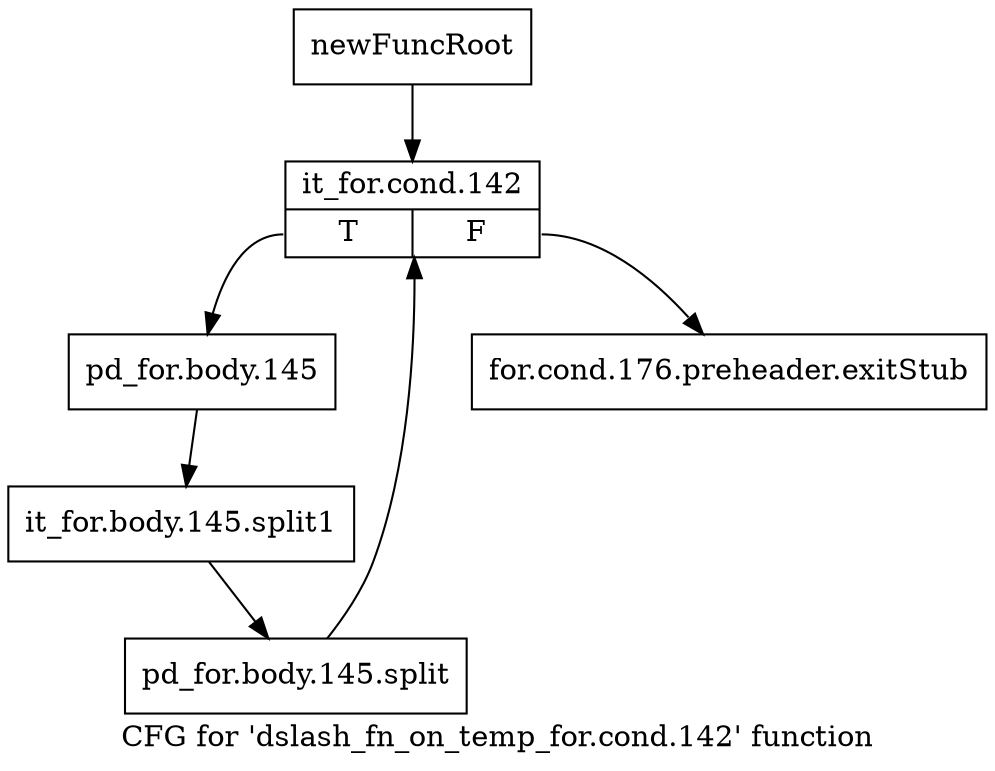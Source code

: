 digraph "CFG for 'dslash_fn_on_temp_for.cond.142' function" {
	label="CFG for 'dslash_fn_on_temp_for.cond.142' function";

	Node0x1aed350 [shape=record,label="{newFuncRoot}"];
	Node0x1aed350 -> Node0x1aed3f0;
	Node0x1aed3a0 [shape=record,label="{for.cond.176.preheader.exitStub}"];
	Node0x1aed3f0 [shape=record,label="{it_for.cond.142|{<s0>T|<s1>F}}"];
	Node0x1aed3f0:s0 -> Node0x1aed440;
	Node0x1aed3f0:s1 -> Node0x1aed3a0;
	Node0x1aed440 [shape=record,label="{pd_for.body.145}"];
	Node0x1aed440 -> Node0x1cec560;
	Node0x1cec560 [shape=record,label="{it_for.body.145.split1}"];
	Node0x1cec560 -> Node0x1cb5e50;
	Node0x1cb5e50 [shape=record,label="{pd_for.body.145.split}"];
	Node0x1cb5e50 -> Node0x1aed3f0;
}
